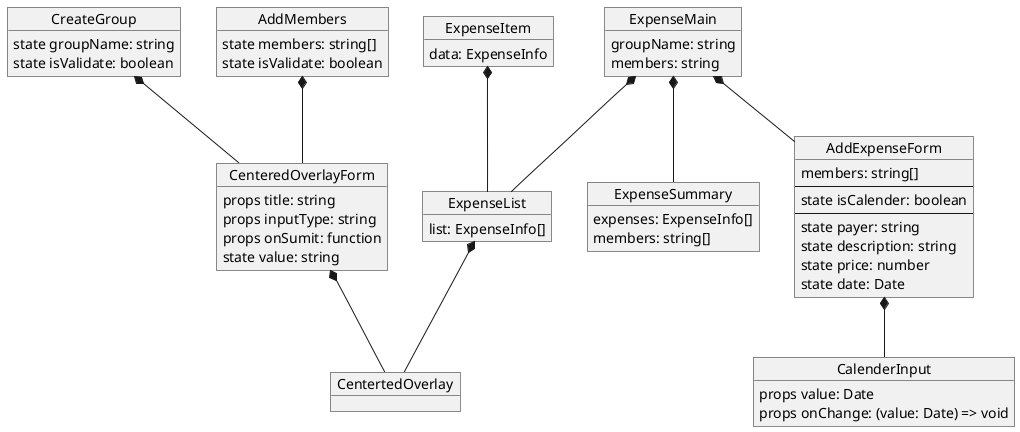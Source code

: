@startuml react component

object CreateGroup {
  state groupName: string
  state isValidate: boolean
}
object AddMembers {
  state members: string[]
  state isValidate: boolean
}
object ExpenseMain {
  groupName: string
  members: string

  'TODO: state
}

object CenteredOverlayForm {
  props title: string
  props inputType: string
  props onSumit: function

  state value: string
}

object CentertedOverlay


object AddExpenseForm {
  members: string[]
  ---
  state isCalender: boolean
  --- 
  state payer: string
  state description: string
  state price: number
  state date: Date
}
object ExpenseSummary {
  expenses: ExpenseInfo[]
  members: string[]
}
object ExpenseList {
  list: ExpenseInfo[]
}

object ExpenseItem {
  data: ExpenseInfo
}

object CalenderInput {
  props value: Date
  props onChange: (value: Date) => void
}

CenteredOverlayForm *-- CentertedOverlay
CreateGroup *-- CenteredOverlayForm
AddMembers *-- CenteredOverlayForm

ExpenseMain *-- AddExpenseForm
ExpenseMain *-- ExpenseSummary
ExpenseMain *-- ExpenseList

AddExpenseForm *-- CalenderInput

ExpenseList *-- CentertedOverlay

ExpenseItem *-- ExpenseList
@enduml